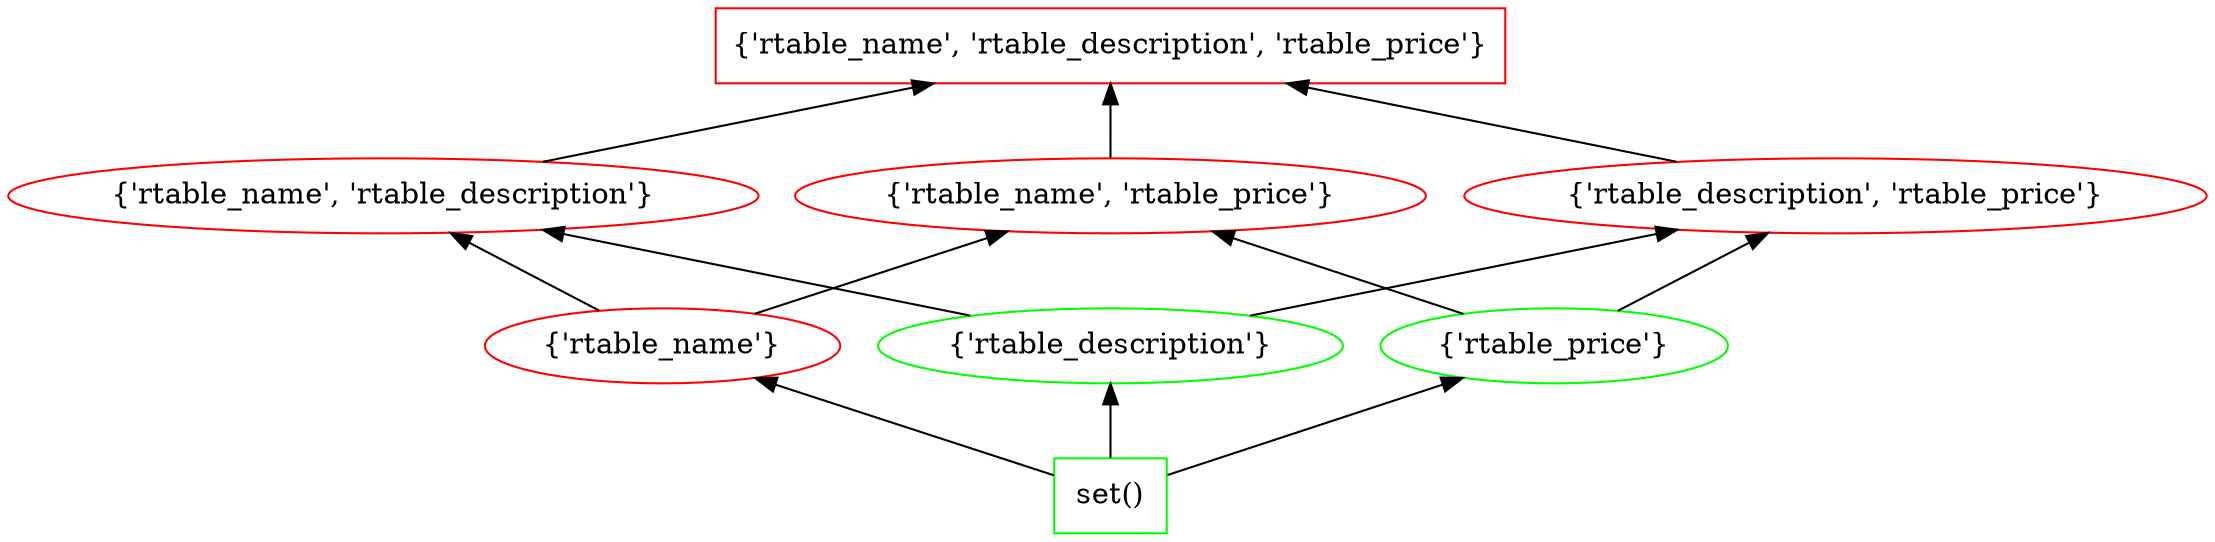 digraph G {
splines="line"
rankdir=BT
"{'rtable_name', 'rtable_description', 'rtable_price'}" [shape=box];
"set()" [shape=box];
"set()" [color=green];
"set()" -> "{'rtable_name'}";
"set()" -> "{'rtable_description'}";
"set()" -> "{'rtable_price'}";
"{'rtable_name'}" [color=red];
"{'rtable_name'}" -> "{'rtable_name', 'rtable_description'}";
"{'rtable_name'}" -> "{'rtable_name', 'rtable_price'}";
"{'rtable_description'}" [color=green];
"{'rtable_description'}" -> "{'rtable_name', 'rtable_description'}";
"{'rtable_description'}" -> "{'rtable_description', 'rtable_price'}";
"{'rtable_price'}" [color=green];
"{'rtable_price'}" -> "{'rtable_name', 'rtable_price'}";
"{'rtable_price'}" -> "{'rtable_description', 'rtable_price'}";
"{'rtable_name', 'rtable_description'}" [color=red];
"{'rtable_name', 'rtable_description'}" -> "{'rtable_name', 'rtable_description', 'rtable_price'}";
"{'rtable_name', 'rtable_price'}" [color=red];
"{'rtable_name', 'rtable_price'}" -> "{'rtable_name', 'rtable_description', 'rtable_price'}";
"{'rtable_description', 'rtable_price'}" [color=red];
"{'rtable_description', 'rtable_price'}" -> "{'rtable_name', 'rtable_description', 'rtable_price'}";
"{'rtable_name', 'rtable_description', 'rtable_price'}" [color=red];
}